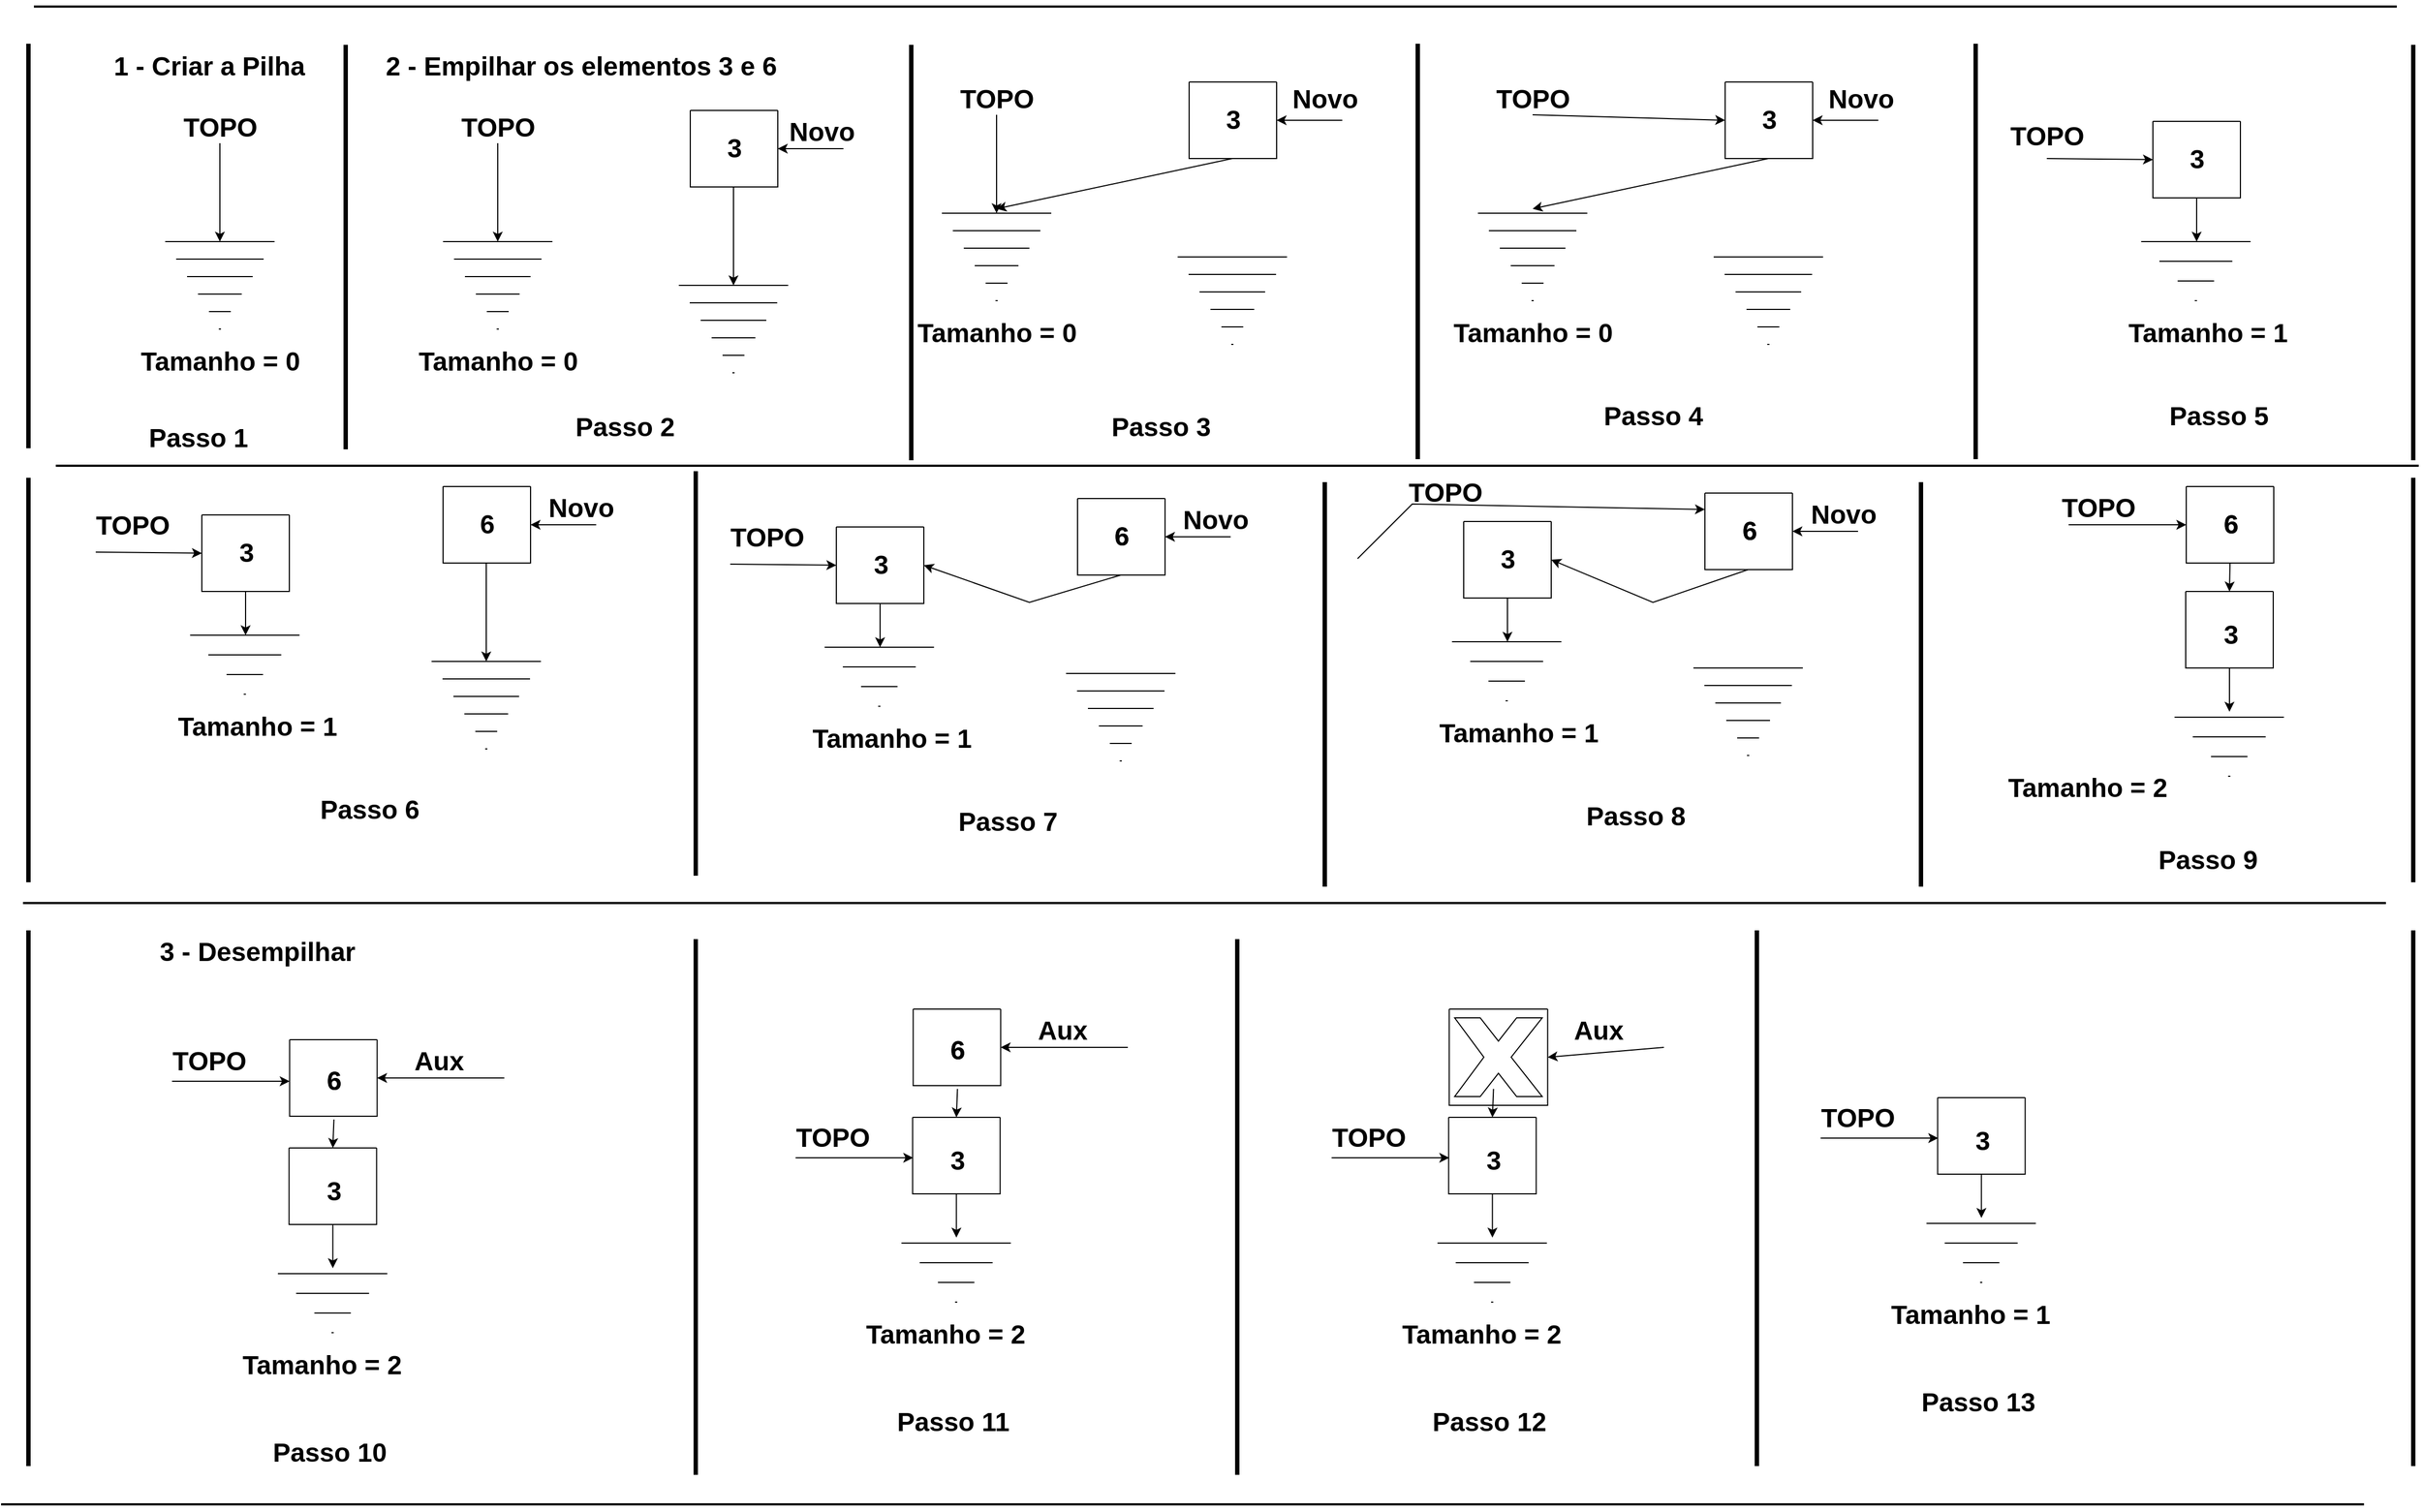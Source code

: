 <mxfile version="26.1.3">
  <diagram name="Página-1" id="fSqymedlM3iGDVWvJ7V-">
    <mxGraphModel dx="5970" dy="5339" grid="1" gridSize="10" guides="1" tooltips="1" connect="1" arrows="1" fold="1" page="1" pageScale="1" pageWidth="827" pageHeight="1169" math="0" shadow="0">
      <root>
        <mxCell id="0" />
        <mxCell id="1" parent="0" />
        <mxCell id="xTbJUdBc3i-07aB3oZLK-1" value="" style="shape=mxgraph.arrows2.wedgeArrowDashed2;html=1;bendable=0;startWidth=50;stepSize=15;rounded=0;" edge="1" parent="1">
          <mxGeometry width="100" height="100" relative="1" as="geometry">
            <mxPoint x="-1050" y="-3040" as="sourcePoint" />
            <mxPoint x="-1050" y="-2960" as="targetPoint" />
          </mxGeometry>
        </mxCell>
        <mxCell id="xTbJUdBc3i-07aB3oZLK-2" value="Tamanho = 0" style="text;strokeColor=none;fillColor=none;html=1;fontSize=24;fontStyle=1;verticalAlign=middle;align=center;" vertex="1" parent="1">
          <mxGeometry x="-1100" y="-2950" width="100" height="40" as="geometry" />
        </mxCell>
        <mxCell id="xTbJUdBc3i-07aB3oZLK-3" value="1 - Criar a Pilha" style="text;strokeColor=none;fillColor=none;html=1;fontSize=24;fontStyle=1;verticalAlign=middle;align=center;" vertex="1" parent="1">
          <mxGeometry x="-1110" y="-3220" width="100" height="40" as="geometry" />
        </mxCell>
        <mxCell id="xTbJUdBc3i-07aB3oZLK-4" value="" style="endArrow=classic;html=1;rounded=0;" edge="1" parent="1">
          <mxGeometry width="50" height="50" relative="1" as="geometry">
            <mxPoint x="-1050" y="-3130" as="sourcePoint" />
            <mxPoint x="-1050" y="-3040" as="targetPoint" />
          </mxGeometry>
        </mxCell>
        <mxCell id="xTbJUdBc3i-07aB3oZLK-8" value="TOPO" style="text;strokeColor=none;fillColor=none;html=1;fontSize=24;fontStyle=1;verticalAlign=middle;align=center;" vertex="1" parent="1">
          <mxGeometry x="-1100" y="-3164" width="100" height="40" as="geometry" />
        </mxCell>
        <mxCell id="xTbJUdBc3i-07aB3oZLK-9" value="2 - Empilhar os elementos 3 e 6" style="text;strokeColor=none;fillColor=none;html=1;fontSize=24;fontStyle=1;verticalAlign=middle;align=center;" vertex="1" parent="1">
          <mxGeometry x="-770" y="-3220" width="100" height="40" as="geometry" />
        </mxCell>
        <mxCell id="xTbJUdBc3i-07aB3oZLK-10" value="" style="shape=mxgraph.arrows2.wedgeArrowDashed2;html=1;bendable=0;startWidth=50;stepSize=15;rounded=0;" edge="1" parent="1">
          <mxGeometry width="100" height="100" relative="1" as="geometry">
            <mxPoint x="-796" y="-3040" as="sourcePoint" />
            <mxPoint x="-796" y="-2960" as="targetPoint" />
          </mxGeometry>
        </mxCell>
        <mxCell id="xTbJUdBc3i-07aB3oZLK-11" value="Tamanho = 0" style="text;strokeColor=none;fillColor=none;html=1;fontSize=24;fontStyle=1;verticalAlign=middle;align=center;" vertex="1" parent="1">
          <mxGeometry x="-846" y="-2950" width="100" height="40" as="geometry" />
        </mxCell>
        <mxCell id="xTbJUdBc3i-07aB3oZLK-12" value="" style="endArrow=classic;html=1;rounded=0;" edge="1" parent="1">
          <mxGeometry width="50" height="50" relative="1" as="geometry">
            <mxPoint x="-796" y="-3130" as="sourcePoint" />
            <mxPoint x="-796" y="-3040" as="targetPoint" />
          </mxGeometry>
        </mxCell>
        <mxCell id="xTbJUdBc3i-07aB3oZLK-13" value="TOPO" style="text;strokeColor=none;fillColor=none;html=1;fontSize=24;fontStyle=1;verticalAlign=middle;align=center;" vertex="1" parent="1">
          <mxGeometry x="-846" y="-3164" width="100" height="40" as="geometry" />
        </mxCell>
        <mxCell id="xTbJUdBc3i-07aB3oZLK-14" value="" style="swimlane;startSize=0;" vertex="1" parent="1">
          <mxGeometry x="-620" y="-3160" width="80" height="70" as="geometry" />
        </mxCell>
        <mxCell id="xTbJUdBc3i-07aB3oZLK-17" value="3" style="text;strokeColor=none;fillColor=none;html=1;fontSize=24;fontStyle=1;verticalAlign=middle;align=center;" vertex="1" parent="xTbJUdBc3i-07aB3oZLK-14">
          <mxGeometry y="15" width="80" height="40" as="geometry" />
        </mxCell>
        <mxCell id="xTbJUdBc3i-07aB3oZLK-18" value="" style="endArrow=classic;html=1;rounded=0;" edge="1" parent="1" target="xTbJUdBc3i-07aB3oZLK-17">
          <mxGeometry width="50" height="50" relative="1" as="geometry">
            <mxPoint x="-480" y="-3125" as="sourcePoint" />
            <mxPoint x="-786" y="-3030" as="targetPoint" />
          </mxGeometry>
        </mxCell>
        <mxCell id="xTbJUdBc3i-07aB3oZLK-19" value="Novo" style="text;strokeColor=none;fillColor=none;html=1;fontSize=24;fontStyle=1;verticalAlign=middle;align=center;" vertex="1" parent="1">
          <mxGeometry x="-550" y="-3160" width="100" height="40" as="geometry" />
        </mxCell>
        <mxCell id="xTbJUdBc3i-07aB3oZLK-20" value="" style="line;strokeWidth=4;direction=south;html=1;perimeter=backbonePerimeter;points=[];outlineConnect=0;" vertex="1" parent="1">
          <mxGeometry x="-940" y="-3220" width="10" height="370" as="geometry" />
        </mxCell>
        <mxCell id="xTbJUdBc3i-07aB3oZLK-21" value="" style="line;strokeWidth=4;direction=south;html=1;perimeter=backbonePerimeter;points=[];outlineConnect=0;" vertex="1" parent="1">
          <mxGeometry x="-423" y="-3220" width="10" height="380" as="geometry" />
        </mxCell>
        <mxCell id="xTbJUdBc3i-07aB3oZLK-23" value="Passo 1" style="text;strokeColor=none;fillColor=none;html=1;fontSize=24;fontStyle=1;verticalAlign=middle;align=center;" vertex="1" parent="1">
          <mxGeometry x="-1120" y="-2880" width="100" height="40" as="geometry" />
        </mxCell>
        <mxCell id="xTbJUdBc3i-07aB3oZLK-24" value="Passo 2" style="text;strokeColor=none;fillColor=none;html=1;fontSize=24;fontStyle=1;verticalAlign=middle;align=center;" vertex="1" parent="1">
          <mxGeometry x="-730" y="-2890" width="100" height="40" as="geometry" />
        </mxCell>
        <mxCell id="xTbJUdBc3i-07aB3oZLK-25" value="" style="line;strokeWidth=2;html=1;" vertex="1" parent="1">
          <mxGeometry x="-1200" y="-2840" width="2160" height="10" as="geometry" />
        </mxCell>
        <mxCell id="xTbJUdBc3i-07aB3oZLK-26" value="Passo 3" style="text;strokeColor=none;fillColor=none;html=1;fontSize=24;fontStyle=1;verticalAlign=middle;align=center;" vertex="1" parent="1">
          <mxGeometry x="-240" y="-2890" width="100" height="40" as="geometry" />
        </mxCell>
        <mxCell id="xTbJUdBc3i-07aB3oZLK-27" value="" style="shape=mxgraph.arrows2.wedgeArrowDashed2;html=1;bendable=0;startWidth=50;stepSize=15;rounded=0;" edge="1" parent="1">
          <mxGeometry width="100" height="100" relative="1" as="geometry">
            <mxPoint x="-580.5" y="-3000" as="sourcePoint" />
            <mxPoint x="-580.5" y="-2920" as="targetPoint" />
          </mxGeometry>
        </mxCell>
        <mxCell id="xTbJUdBc3i-07aB3oZLK-28" value="" style="endArrow=classic;html=1;rounded=0;" edge="1" parent="1">
          <mxGeometry width="50" height="50" relative="1" as="geometry">
            <mxPoint x="-580.5" y="-3090" as="sourcePoint" />
            <mxPoint x="-580.5" y="-3000" as="targetPoint" />
          </mxGeometry>
        </mxCell>
        <mxCell id="xTbJUdBc3i-07aB3oZLK-29" value="" style="shape=mxgraph.arrows2.wedgeArrowDashed2;html=1;bendable=0;startWidth=50;stepSize=15;rounded=0;" edge="1" parent="1">
          <mxGeometry width="100" height="100" relative="1" as="geometry">
            <mxPoint x="-340" y="-3066" as="sourcePoint" />
            <mxPoint x="-340" y="-2986" as="targetPoint" />
          </mxGeometry>
        </mxCell>
        <mxCell id="xTbJUdBc3i-07aB3oZLK-30" value="Tamanho = 0" style="text;strokeColor=none;fillColor=none;html=1;fontSize=24;fontStyle=1;verticalAlign=middle;align=center;" vertex="1" parent="1">
          <mxGeometry x="-390" y="-2976" width="100" height="40" as="geometry" />
        </mxCell>
        <mxCell id="xTbJUdBc3i-07aB3oZLK-31" value="" style="endArrow=classic;html=1;rounded=0;" edge="1" parent="1">
          <mxGeometry width="50" height="50" relative="1" as="geometry">
            <mxPoint x="-340" y="-3156" as="sourcePoint" />
            <mxPoint x="-340" y="-3066" as="targetPoint" />
          </mxGeometry>
        </mxCell>
        <mxCell id="xTbJUdBc3i-07aB3oZLK-32" value="TOPO" style="text;strokeColor=none;fillColor=none;html=1;fontSize=24;fontStyle=1;verticalAlign=middle;align=center;" vertex="1" parent="1">
          <mxGeometry x="-390" y="-3190" width="100" height="40" as="geometry" />
        </mxCell>
        <mxCell id="xTbJUdBc3i-07aB3oZLK-33" value="" style="swimlane;startSize=0;" vertex="1" parent="1">
          <mxGeometry x="-164" y="-3186" width="80" height="70" as="geometry" />
        </mxCell>
        <mxCell id="xTbJUdBc3i-07aB3oZLK-34" value="3" style="text;strokeColor=none;fillColor=none;html=1;fontSize=24;fontStyle=1;verticalAlign=middle;align=center;" vertex="1" parent="xTbJUdBc3i-07aB3oZLK-33">
          <mxGeometry y="15" width="80" height="40" as="geometry" />
        </mxCell>
        <mxCell id="xTbJUdBc3i-07aB3oZLK-35" value="" style="endArrow=classic;html=1;rounded=0;" edge="1" parent="1" target="xTbJUdBc3i-07aB3oZLK-34">
          <mxGeometry width="50" height="50" relative="1" as="geometry">
            <mxPoint x="-24" y="-3151" as="sourcePoint" />
            <mxPoint x="-330" y="-3056" as="targetPoint" />
          </mxGeometry>
        </mxCell>
        <mxCell id="xTbJUdBc3i-07aB3oZLK-36" value="" style="shape=mxgraph.arrows2.wedgeArrowDashed2;html=1;bendable=0;startWidth=50;stepSize=15;rounded=0;" edge="1" parent="1">
          <mxGeometry width="100" height="100" relative="1" as="geometry">
            <mxPoint x="-124.5" y="-3026" as="sourcePoint" />
            <mxPoint x="-124.5" y="-2946" as="targetPoint" />
          </mxGeometry>
        </mxCell>
        <mxCell id="xTbJUdBc3i-07aB3oZLK-37" value="" style="endArrow=classic;html=1;rounded=0;" edge="1" parent="1">
          <mxGeometry width="50" height="50" relative="1" as="geometry">
            <mxPoint x="-124.5" y="-3116" as="sourcePoint" />
            <mxPoint x="-340" y="-3070" as="targetPoint" />
          </mxGeometry>
        </mxCell>
        <mxCell id="xTbJUdBc3i-07aB3oZLK-38" value="Novo" style="text;strokeColor=none;fillColor=none;html=1;fontSize=24;fontStyle=1;verticalAlign=middle;align=center;" vertex="1" parent="1">
          <mxGeometry x="-90" y="-3190" width="100" height="40" as="geometry" />
        </mxCell>
        <mxCell id="xTbJUdBc3i-07aB3oZLK-39" value="" style="line;strokeWidth=4;direction=south;html=1;perimeter=backbonePerimeter;points=[];outlineConnect=0;" vertex="1" parent="1">
          <mxGeometry x="40" y="-3221" width="10" height="380" as="geometry" />
        </mxCell>
        <mxCell id="xTbJUdBc3i-07aB3oZLK-40" value="Passo 4" style="text;strokeColor=none;fillColor=none;html=1;fontSize=24;fontStyle=1;verticalAlign=middle;align=center;" vertex="1" parent="1">
          <mxGeometry x="210" y="-2900" width="100" height="40" as="geometry" />
        </mxCell>
        <mxCell id="xTbJUdBc3i-07aB3oZLK-41" value="" style="shape=mxgraph.arrows2.wedgeArrowDashed2;html=1;bendable=0;startWidth=50;stepSize=15;rounded=0;" edge="1" parent="1">
          <mxGeometry width="100" height="100" relative="1" as="geometry">
            <mxPoint x="150" y="-3066" as="sourcePoint" />
            <mxPoint x="150" y="-2986" as="targetPoint" />
          </mxGeometry>
        </mxCell>
        <mxCell id="xTbJUdBc3i-07aB3oZLK-42" value="Tamanho = 0" style="text;strokeColor=none;fillColor=none;html=1;fontSize=24;fontStyle=1;verticalAlign=middle;align=center;" vertex="1" parent="1">
          <mxGeometry x="100" y="-2976" width="100" height="40" as="geometry" />
        </mxCell>
        <mxCell id="xTbJUdBc3i-07aB3oZLK-43" value="" style="endArrow=classic;html=1;rounded=0;entryX=0;entryY=0.5;entryDx=0;entryDy=0;" edge="1" parent="1" target="xTbJUdBc3i-07aB3oZLK-46">
          <mxGeometry width="50" height="50" relative="1" as="geometry">
            <mxPoint x="150" y="-3156" as="sourcePoint" />
            <mxPoint x="150" y="-3066" as="targetPoint" />
          </mxGeometry>
        </mxCell>
        <mxCell id="xTbJUdBc3i-07aB3oZLK-44" value="TOPO" style="text;strokeColor=none;fillColor=none;html=1;fontSize=24;fontStyle=1;verticalAlign=middle;align=center;" vertex="1" parent="1">
          <mxGeometry x="100" y="-3190" width="100" height="40" as="geometry" />
        </mxCell>
        <mxCell id="xTbJUdBc3i-07aB3oZLK-45" value="" style="swimlane;startSize=0;" vertex="1" parent="1">
          <mxGeometry x="326" y="-3186" width="80" height="70" as="geometry" />
        </mxCell>
        <mxCell id="xTbJUdBc3i-07aB3oZLK-46" value="3" style="text;strokeColor=none;fillColor=none;html=1;fontSize=24;fontStyle=1;verticalAlign=middle;align=center;" vertex="1" parent="xTbJUdBc3i-07aB3oZLK-45">
          <mxGeometry y="15" width="80" height="40" as="geometry" />
        </mxCell>
        <mxCell id="xTbJUdBc3i-07aB3oZLK-47" value="" style="endArrow=classic;html=1;rounded=0;" edge="1" parent="1" target="xTbJUdBc3i-07aB3oZLK-46">
          <mxGeometry width="50" height="50" relative="1" as="geometry">
            <mxPoint x="466" y="-3151" as="sourcePoint" />
            <mxPoint x="160" y="-3056" as="targetPoint" />
          </mxGeometry>
        </mxCell>
        <mxCell id="xTbJUdBc3i-07aB3oZLK-48" value="" style="shape=mxgraph.arrows2.wedgeArrowDashed2;html=1;bendable=0;startWidth=50;stepSize=15;rounded=0;" edge="1" parent="1">
          <mxGeometry width="100" height="100" relative="1" as="geometry">
            <mxPoint x="365.5" y="-3026" as="sourcePoint" />
            <mxPoint x="365.5" y="-2946" as="targetPoint" />
          </mxGeometry>
        </mxCell>
        <mxCell id="xTbJUdBc3i-07aB3oZLK-49" value="" style="endArrow=classic;html=1;rounded=0;" edge="1" parent="1">
          <mxGeometry width="50" height="50" relative="1" as="geometry">
            <mxPoint x="365.5" y="-3116" as="sourcePoint" />
            <mxPoint x="150" y="-3070" as="targetPoint" />
          </mxGeometry>
        </mxCell>
        <mxCell id="xTbJUdBc3i-07aB3oZLK-50" value="Novo" style="text;strokeColor=none;fillColor=none;html=1;fontSize=24;fontStyle=1;verticalAlign=middle;align=center;" vertex="1" parent="1">
          <mxGeometry x="400" y="-3190" width="100" height="40" as="geometry" />
        </mxCell>
        <mxCell id="xTbJUdBc3i-07aB3oZLK-51" value="" style="line;strokeWidth=4;direction=south;html=1;perimeter=backbonePerimeter;points=[];outlineConnect=0;" vertex="1" parent="1">
          <mxGeometry x="550" y="-3221" width="10" height="380" as="geometry" />
        </mxCell>
        <mxCell id="xTbJUdBc3i-07aB3oZLK-52" value="Passo 5" style="text;strokeColor=none;fillColor=none;html=1;fontSize=24;fontStyle=1;verticalAlign=middle;align=center;" vertex="1" parent="1">
          <mxGeometry x="727" y="-2900" width="100" height="40" as="geometry" />
        </mxCell>
        <mxCell id="xTbJUdBc3i-07aB3oZLK-53" value="" style="shape=mxgraph.arrows2.wedgeArrowDashed2;html=1;bendable=0;startWidth=50;stepSize=15;rounded=0;" edge="1" parent="1">
          <mxGeometry width="100" height="100" relative="1" as="geometry">
            <mxPoint x="756.29" y="-3040" as="sourcePoint" />
            <mxPoint x="756.29" y="-2986" as="targetPoint" />
          </mxGeometry>
        </mxCell>
        <mxCell id="xTbJUdBc3i-07aB3oZLK-54" value="Tamanho = 1" style="text;strokeColor=none;fillColor=none;html=1;fontSize=24;fontStyle=1;verticalAlign=middle;align=center;" vertex="1" parent="1">
          <mxGeometry x="717" y="-2976" width="100" height="40" as="geometry" />
        </mxCell>
        <mxCell id="xTbJUdBc3i-07aB3oZLK-55" value="" style="endArrow=classic;html=1;rounded=0;exitX=0.5;exitY=1;exitDx=0;exitDy=0;entryX=0;entryY=0.5;entryDx=0;entryDy=0;" edge="1" parent="1" target="xTbJUdBc3i-07aB3oZLK-58" source="xTbJUdBc3i-07aB3oZLK-56">
          <mxGeometry width="50" height="50" relative="1" as="geometry">
            <mxPoint x="767" y="-3156" as="sourcePoint" />
            <mxPoint x="757" y="-3150" as="targetPoint" />
          </mxGeometry>
        </mxCell>
        <mxCell id="xTbJUdBc3i-07aB3oZLK-56" value="TOPO" style="text;strokeColor=none;fillColor=none;html=1;fontSize=24;fontStyle=1;verticalAlign=middle;align=center;" vertex="1" parent="1">
          <mxGeometry x="570" y="-3156" width="100" height="40" as="geometry" />
        </mxCell>
        <mxCell id="xTbJUdBc3i-07aB3oZLK-57" value="" style="swimlane;startSize=0;" vertex="1" parent="1">
          <mxGeometry x="717" y="-3150" width="80" height="70" as="geometry" />
        </mxCell>
        <mxCell id="xTbJUdBc3i-07aB3oZLK-58" value="3" style="text;strokeColor=none;fillColor=none;html=1;fontSize=24;fontStyle=1;verticalAlign=middle;align=center;" vertex="1" parent="xTbJUdBc3i-07aB3oZLK-57">
          <mxGeometry y="15" width="80" height="40" as="geometry" />
        </mxCell>
        <mxCell id="xTbJUdBc3i-07aB3oZLK-61" value="" style="endArrow=classic;html=1;rounded=0;exitX=0.5;exitY=1;exitDx=0;exitDy=0;" edge="1" parent="1" source="xTbJUdBc3i-07aB3oZLK-57">
          <mxGeometry width="50" height="50" relative="1" as="geometry">
            <mxPoint x="982.5" y="-3116" as="sourcePoint" />
            <mxPoint x="757" y="-3040" as="targetPoint" />
          </mxGeometry>
        </mxCell>
        <mxCell id="xTbJUdBc3i-07aB3oZLK-64" value="" style="line;strokeWidth=4;direction=south;html=1;perimeter=backbonePerimeter;points=[];outlineConnect=0;" vertex="1" parent="1">
          <mxGeometry x="950" y="-3220" width="10" height="380" as="geometry" />
        </mxCell>
        <mxCell id="xTbJUdBc3i-07aB3oZLK-65" value="Passo 6&amp;nbsp;" style="text;strokeColor=none;fillColor=none;html=1;fontSize=24;fontStyle=1;verticalAlign=middle;align=center;" vertex="1" parent="1">
          <mxGeometry x="-960" y="-2540" width="100" height="40" as="geometry" />
        </mxCell>
        <mxCell id="xTbJUdBc3i-07aB3oZLK-66" value="" style="shape=mxgraph.arrows2.wedgeArrowDashed2;html=1;bendable=0;startWidth=50;stepSize=15;rounded=0;" edge="1" parent="1">
          <mxGeometry width="100" height="100" relative="1" as="geometry">
            <mxPoint x="-1027.21" y="-2680" as="sourcePoint" />
            <mxPoint x="-1027.21" y="-2626" as="targetPoint" />
          </mxGeometry>
        </mxCell>
        <mxCell id="xTbJUdBc3i-07aB3oZLK-67" value="Tamanho = 1" style="text;strokeColor=none;fillColor=none;html=1;fontSize=24;fontStyle=1;verticalAlign=middle;align=center;" vertex="1" parent="1">
          <mxGeometry x="-1066.5" y="-2616" width="100" height="40" as="geometry" />
        </mxCell>
        <mxCell id="xTbJUdBc3i-07aB3oZLK-68" value="" style="endArrow=classic;html=1;rounded=0;exitX=0.5;exitY=1;exitDx=0;exitDy=0;entryX=0;entryY=0.5;entryDx=0;entryDy=0;" edge="1" parent="1" target="xTbJUdBc3i-07aB3oZLK-70">
          <mxGeometry width="50" height="50" relative="1" as="geometry">
            <mxPoint x="-1163.5" y="-2756" as="sourcePoint" />
            <mxPoint x="-1026.5" y="-2790" as="targetPoint" />
          </mxGeometry>
        </mxCell>
        <mxCell id="xTbJUdBc3i-07aB3oZLK-69" value="" style="swimlane;startSize=0;" vertex="1" parent="1">
          <mxGeometry x="-1066.5" y="-2790" width="80" height="70" as="geometry" />
        </mxCell>
        <mxCell id="xTbJUdBc3i-07aB3oZLK-70" value="3" style="text;strokeColor=none;fillColor=none;html=1;fontSize=24;fontStyle=1;verticalAlign=middle;align=center;" vertex="1" parent="xTbJUdBc3i-07aB3oZLK-69">
          <mxGeometry y="15" width="80" height="40" as="geometry" />
        </mxCell>
        <mxCell id="xTbJUdBc3i-07aB3oZLK-71" value="" style="endArrow=classic;html=1;rounded=0;exitX=0.5;exitY=1;exitDx=0;exitDy=0;" edge="1" parent="1" source="xTbJUdBc3i-07aB3oZLK-69">
          <mxGeometry width="50" height="50" relative="1" as="geometry">
            <mxPoint x="-801" y="-2756" as="sourcePoint" />
            <mxPoint x="-1026.5" y="-2680" as="targetPoint" />
          </mxGeometry>
        </mxCell>
        <mxCell id="xTbJUdBc3i-07aB3oZLK-72" value="TOPO" style="text;strokeColor=none;fillColor=none;html=1;fontSize=24;fontStyle=1;verticalAlign=middle;align=center;" vertex="1" parent="1">
          <mxGeometry x="-1180" y="-2800" width="100" height="40" as="geometry" />
        </mxCell>
        <mxCell id="xTbJUdBc3i-07aB3oZLK-73" value="" style="swimlane;startSize=0;" vertex="1" parent="1">
          <mxGeometry x="-846" y="-2816" width="80" height="70" as="geometry" />
        </mxCell>
        <mxCell id="xTbJUdBc3i-07aB3oZLK-74" value="6" style="text;strokeColor=none;fillColor=none;html=1;fontSize=24;fontStyle=1;verticalAlign=middle;align=center;" vertex="1" parent="xTbJUdBc3i-07aB3oZLK-73">
          <mxGeometry y="15" width="80" height="40" as="geometry" />
        </mxCell>
        <mxCell id="xTbJUdBc3i-07aB3oZLK-75" value="" style="endArrow=classic;html=1;rounded=0;" edge="1" parent="1" target="xTbJUdBc3i-07aB3oZLK-74">
          <mxGeometry width="50" height="50" relative="1" as="geometry">
            <mxPoint x="-706" y="-2781" as="sourcePoint" />
            <mxPoint x="-1012" y="-2686" as="targetPoint" />
          </mxGeometry>
        </mxCell>
        <mxCell id="xTbJUdBc3i-07aB3oZLK-76" value="" style="shape=mxgraph.arrows2.wedgeArrowDashed2;html=1;bendable=0;startWidth=50;stepSize=15;rounded=0;" edge="1" parent="1">
          <mxGeometry width="100" height="100" relative="1" as="geometry">
            <mxPoint x="-806.5" y="-2656" as="sourcePoint" />
            <mxPoint x="-806.5" y="-2576" as="targetPoint" />
          </mxGeometry>
        </mxCell>
        <mxCell id="xTbJUdBc3i-07aB3oZLK-77" value="" style="endArrow=classic;html=1;rounded=0;" edge="1" parent="1">
          <mxGeometry width="50" height="50" relative="1" as="geometry">
            <mxPoint x="-806.5" y="-2746" as="sourcePoint" />
            <mxPoint x="-806.5" y="-2656" as="targetPoint" />
          </mxGeometry>
        </mxCell>
        <mxCell id="xTbJUdBc3i-07aB3oZLK-78" value="Novo" style="text;strokeColor=none;fillColor=none;html=1;fontSize=24;fontStyle=1;verticalAlign=middle;align=center;" vertex="1" parent="1">
          <mxGeometry x="-770" y="-2816" width="100" height="40" as="geometry" />
        </mxCell>
        <mxCell id="xTbJUdBc3i-07aB3oZLK-79" value="" style="line;strokeWidth=4;direction=south;html=1;perimeter=backbonePerimeter;points=[];outlineConnect=0;" vertex="1" parent="1">
          <mxGeometry x="-620" y="-2830" width="10" height="370" as="geometry" />
        </mxCell>
        <mxCell id="xTbJUdBc3i-07aB3oZLK-80" value="" style="line;strokeWidth=2;html=1;" vertex="1" parent="1">
          <mxGeometry x="-1230" y="-2440" width="2160" height="10" as="geometry" />
        </mxCell>
        <mxCell id="xTbJUdBc3i-07aB3oZLK-81" value="Passo 7" style="text;strokeColor=none;fillColor=none;html=1;fontSize=24;fontStyle=1;verticalAlign=middle;align=center;" vertex="1" parent="1">
          <mxGeometry x="-380" y="-2529" width="100" height="40" as="geometry" />
        </mxCell>
        <mxCell id="xTbJUdBc3i-07aB3oZLK-82" value="" style="shape=mxgraph.arrows2.wedgeArrowDashed2;html=1;bendable=0;startWidth=50;stepSize=15;rounded=0;" edge="1" parent="1">
          <mxGeometry width="100" height="100" relative="1" as="geometry">
            <mxPoint x="-447.21" y="-2669" as="sourcePoint" />
            <mxPoint x="-447.21" y="-2615" as="targetPoint" />
          </mxGeometry>
        </mxCell>
        <mxCell id="xTbJUdBc3i-07aB3oZLK-83" value="Tamanho = 1" style="text;strokeColor=none;fillColor=none;html=1;fontSize=24;fontStyle=1;verticalAlign=middle;align=center;" vertex="1" parent="1">
          <mxGeometry x="-486.5" y="-2605" width="100" height="40" as="geometry" />
        </mxCell>
        <mxCell id="xTbJUdBc3i-07aB3oZLK-84" value="" style="endArrow=classic;html=1;rounded=0;exitX=0.5;exitY=1;exitDx=0;exitDy=0;entryX=0;entryY=0.5;entryDx=0;entryDy=0;" edge="1" parent="1" target="xTbJUdBc3i-07aB3oZLK-86">
          <mxGeometry width="50" height="50" relative="1" as="geometry">
            <mxPoint x="-583.5" y="-2745" as="sourcePoint" />
            <mxPoint x="-446.5" y="-2779" as="targetPoint" />
          </mxGeometry>
        </mxCell>
        <mxCell id="xTbJUdBc3i-07aB3oZLK-85" value="" style="swimlane;startSize=0;" vertex="1" parent="1">
          <mxGeometry x="-486.5" y="-2779" width="80" height="70" as="geometry" />
        </mxCell>
        <mxCell id="xTbJUdBc3i-07aB3oZLK-86" value="3" style="text;strokeColor=none;fillColor=none;html=1;fontSize=24;fontStyle=1;verticalAlign=middle;align=center;" vertex="1" parent="xTbJUdBc3i-07aB3oZLK-85">
          <mxGeometry y="15" width="80" height="40" as="geometry" />
        </mxCell>
        <mxCell id="xTbJUdBc3i-07aB3oZLK-87" value="" style="endArrow=classic;html=1;rounded=0;exitX=0.5;exitY=1;exitDx=0;exitDy=0;" edge="1" parent="1" source="xTbJUdBc3i-07aB3oZLK-85">
          <mxGeometry width="50" height="50" relative="1" as="geometry">
            <mxPoint x="-221" y="-2745" as="sourcePoint" />
            <mxPoint x="-446.5" y="-2669" as="targetPoint" />
          </mxGeometry>
        </mxCell>
        <mxCell id="xTbJUdBc3i-07aB3oZLK-88" value="TOPO" style="text;strokeColor=none;fillColor=none;html=1;fontSize=24;fontStyle=1;verticalAlign=middle;align=center;" vertex="1" parent="1">
          <mxGeometry x="-600" y="-2789" width="100" height="40" as="geometry" />
        </mxCell>
        <mxCell id="xTbJUdBc3i-07aB3oZLK-89" value="6" style="text;strokeColor=none;fillColor=none;html=1;fontSize=24;fontStyle=1;verticalAlign=middle;align=center;" vertex="1" parent="1">
          <mxGeometry x="-266" y="-2790" width="80" height="40" as="geometry" />
        </mxCell>
        <mxCell id="xTbJUdBc3i-07aB3oZLK-90" value="" style="endArrow=classic;html=1;rounded=0;" edge="1" parent="1" target="xTbJUdBc3i-07aB3oZLK-89">
          <mxGeometry width="50" height="50" relative="1" as="geometry">
            <mxPoint x="-126" y="-2770" as="sourcePoint" />
            <mxPoint x="-432" y="-2675" as="targetPoint" />
          </mxGeometry>
        </mxCell>
        <mxCell id="xTbJUdBc3i-07aB3oZLK-91" value="" style="shape=mxgraph.arrows2.wedgeArrowDashed2;html=1;bendable=0;startWidth=50;stepSize=15;rounded=0;" edge="1" parent="1">
          <mxGeometry width="100" height="100" relative="1" as="geometry">
            <mxPoint x="-226.5" y="-2645" as="sourcePoint" />
            <mxPoint x="-226.5" y="-2565" as="targetPoint" />
          </mxGeometry>
        </mxCell>
        <mxCell id="xTbJUdBc3i-07aB3oZLK-92" value="" style="endArrow=classic;html=1;rounded=0;entryX=1;entryY=0.5;entryDx=0;entryDy=0;" edge="1" parent="1" target="xTbJUdBc3i-07aB3oZLK-86">
          <mxGeometry width="50" height="50" relative="1" as="geometry">
            <mxPoint x="-226.5" y="-2735" as="sourcePoint" />
            <mxPoint x="-440" y="-2670" as="targetPoint" />
            <Array as="points">
              <mxPoint x="-310" y="-2710" />
            </Array>
          </mxGeometry>
        </mxCell>
        <mxCell id="xTbJUdBc3i-07aB3oZLK-93" value="" style="swimlane;startSize=0;" vertex="1" parent="1">
          <mxGeometry x="-266" y="-2805" width="80" height="70" as="geometry" />
        </mxCell>
        <mxCell id="xTbJUdBc3i-07aB3oZLK-94" value="6" style="text;strokeColor=none;fillColor=none;html=1;fontSize=24;fontStyle=1;verticalAlign=middle;align=center;" vertex="1" parent="xTbJUdBc3i-07aB3oZLK-93">
          <mxGeometry y="15" width="80" height="40" as="geometry" />
        </mxCell>
        <mxCell id="xTbJUdBc3i-07aB3oZLK-95" value="Novo" style="text;strokeColor=none;fillColor=none;html=1;fontSize=24;fontStyle=1;verticalAlign=middle;align=center;" vertex="1" parent="1">
          <mxGeometry x="-190" y="-2805" width="100" height="40" as="geometry" />
        </mxCell>
        <mxCell id="xTbJUdBc3i-07aB3oZLK-96" value="" style="line;strokeWidth=4;direction=south;html=1;perimeter=backbonePerimeter;points=[];outlineConnect=0;" vertex="1" parent="1">
          <mxGeometry x="-45" y="-2820" width="10" height="370" as="geometry" />
        </mxCell>
        <mxCell id="xTbJUdBc3i-07aB3oZLK-97" value="Passo 8" style="text;strokeColor=none;fillColor=none;html=1;fontSize=24;fontStyle=1;verticalAlign=middle;align=center;" vertex="1" parent="1">
          <mxGeometry x="193.5" y="-2534" width="100" height="40" as="geometry" />
        </mxCell>
        <mxCell id="xTbJUdBc3i-07aB3oZLK-98" value="" style="shape=mxgraph.arrows2.wedgeArrowDashed2;html=1;bendable=0;startWidth=50;stepSize=15;rounded=0;" edge="1" parent="1">
          <mxGeometry width="100" height="100" relative="1" as="geometry">
            <mxPoint x="126.29" y="-2674" as="sourcePoint" />
            <mxPoint x="126.29" y="-2620" as="targetPoint" />
          </mxGeometry>
        </mxCell>
        <mxCell id="xTbJUdBc3i-07aB3oZLK-99" value="Tamanho = 1" style="text;strokeColor=none;fillColor=none;html=1;fontSize=24;fontStyle=1;verticalAlign=middle;align=center;" vertex="1" parent="1">
          <mxGeometry x="87" y="-2610" width="100" height="40" as="geometry" />
        </mxCell>
        <mxCell id="xTbJUdBc3i-07aB3oZLK-100" value="" style="endArrow=classic;html=1;rounded=0;exitX=0.5;exitY=1;exitDx=0;exitDy=0;entryX=0;entryY=0;entryDx=0;entryDy=0;" edge="1" parent="1" target="xTbJUdBc3i-07aB3oZLK-109">
          <mxGeometry width="50" height="50" relative="1" as="geometry">
            <mxPoint x="-10" y="-2750" as="sourcePoint" />
            <mxPoint x="127" y="-2784" as="targetPoint" />
            <Array as="points">
              <mxPoint x="40" y="-2800" />
            </Array>
          </mxGeometry>
        </mxCell>
        <mxCell id="xTbJUdBc3i-07aB3oZLK-101" value="" style="swimlane;startSize=0;" vertex="1" parent="1">
          <mxGeometry x="87" y="-2784" width="80" height="70" as="geometry" />
        </mxCell>
        <mxCell id="xTbJUdBc3i-07aB3oZLK-102" value="3" style="text;strokeColor=none;fillColor=none;html=1;fontSize=24;fontStyle=1;verticalAlign=middle;align=center;" vertex="1" parent="xTbJUdBc3i-07aB3oZLK-101">
          <mxGeometry y="15" width="80" height="40" as="geometry" />
        </mxCell>
        <mxCell id="xTbJUdBc3i-07aB3oZLK-103" value="" style="endArrow=classic;html=1;rounded=0;exitX=0.5;exitY=1;exitDx=0;exitDy=0;" edge="1" parent="1" source="xTbJUdBc3i-07aB3oZLK-101">
          <mxGeometry width="50" height="50" relative="1" as="geometry">
            <mxPoint x="352.5" y="-2750" as="sourcePoint" />
            <mxPoint x="127" y="-2674" as="targetPoint" />
          </mxGeometry>
        </mxCell>
        <mxCell id="xTbJUdBc3i-07aB3oZLK-104" value="6" style="text;strokeColor=none;fillColor=none;html=1;fontSize=24;fontStyle=1;verticalAlign=middle;align=center;" vertex="1" parent="1">
          <mxGeometry x="307.5" y="-2795" width="80" height="40" as="geometry" />
        </mxCell>
        <mxCell id="xTbJUdBc3i-07aB3oZLK-105" value="" style="endArrow=classic;html=1;rounded=0;" edge="1" parent="1" target="xTbJUdBc3i-07aB3oZLK-104">
          <mxGeometry width="50" height="50" relative="1" as="geometry">
            <mxPoint x="447.5" y="-2775" as="sourcePoint" />
            <mxPoint x="141.5" y="-2680" as="targetPoint" />
          </mxGeometry>
        </mxCell>
        <mxCell id="xTbJUdBc3i-07aB3oZLK-106" value="" style="shape=mxgraph.arrows2.wedgeArrowDashed2;html=1;bendable=0;startWidth=50;stepSize=15;rounded=0;" edge="1" parent="1">
          <mxGeometry width="100" height="100" relative="1" as="geometry">
            <mxPoint x="347" y="-2650" as="sourcePoint" />
            <mxPoint x="347" y="-2570" as="targetPoint" />
          </mxGeometry>
        </mxCell>
        <mxCell id="xTbJUdBc3i-07aB3oZLK-107" value="" style="endArrow=classic;html=1;rounded=0;entryX=1;entryY=0.5;entryDx=0;entryDy=0;" edge="1" parent="1" target="xTbJUdBc3i-07aB3oZLK-102">
          <mxGeometry width="50" height="50" relative="1" as="geometry">
            <mxPoint x="347" y="-2740" as="sourcePoint" />
            <mxPoint x="133.5" y="-2675" as="targetPoint" />
            <Array as="points">
              <mxPoint x="260" y="-2710" />
            </Array>
          </mxGeometry>
        </mxCell>
        <mxCell id="xTbJUdBc3i-07aB3oZLK-108" value="" style="swimlane;startSize=0;" vertex="1" parent="1">
          <mxGeometry x="307.5" y="-2810" width="80" height="70" as="geometry" />
        </mxCell>
        <mxCell id="xTbJUdBc3i-07aB3oZLK-109" value="6" style="text;strokeColor=none;fillColor=none;html=1;fontSize=24;fontStyle=1;verticalAlign=middle;align=center;" vertex="1" parent="xTbJUdBc3i-07aB3oZLK-108">
          <mxGeometry y="15" width="80" height="40" as="geometry" />
        </mxCell>
        <mxCell id="xTbJUdBc3i-07aB3oZLK-110" value="Novo" style="text;strokeColor=none;fillColor=none;html=1;fontSize=24;fontStyle=1;verticalAlign=middle;align=center;" vertex="1" parent="1">
          <mxGeometry x="383.5" y="-2810" width="100" height="40" as="geometry" />
        </mxCell>
        <mxCell id="xTbJUdBc3i-07aB3oZLK-111" value="TOPO" style="text;strokeColor=none;fillColor=none;html=1;fontSize=24;fontStyle=1;verticalAlign=middle;align=center;" vertex="1" parent="1">
          <mxGeometry x="20" y="-2830" width="100" height="40" as="geometry" />
        </mxCell>
        <mxCell id="xTbJUdBc3i-07aB3oZLK-112" value="" style="line;strokeWidth=4;direction=south;html=1;perimeter=backbonePerimeter;points=[];outlineConnect=0;" vertex="1" parent="1">
          <mxGeometry x="500" y="-2820" width="10" height="370" as="geometry" />
        </mxCell>
        <mxCell id="xTbJUdBc3i-07aB3oZLK-113" value="Passo 9" style="text;strokeColor=none;fillColor=none;html=1;fontSize=24;fontStyle=1;verticalAlign=middle;align=center;" vertex="1" parent="1">
          <mxGeometry x="717" y="-2494" width="100" height="40" as="geometry" />
        </mxCell>
        <mxCell id="xTbJUdBc3i-07aB3oZLK-114" value="" style="shape=mxgraph.arrows2.wedgeArrowDashed2;html=1;bendable=0;startWidth=50;stepSize=15;rounded=0;" edge="1" parent="1">
          <mxGeometry width="100" height="100" relative="1" as="geometry">
            <mxPoint x="786.79" y="-2605" as="sourcePoint" />
            <mxPoint x="786.79" y="-2551" as="targetPoint" />
          </mxGeometry>
        </mxCell>
        <mxCell id="xTbJUdBc3i-07aB3oZLK-115" value="Tamanho = 2" style="text;strokeColor=none;fillColor=none;html=1;fontSize=24;fontStyle=1;verticalAlign=middle;align=center;" vertex="1" parent="1">
          <mxGeometry x="607" y="-2560" width="100" height="40" as="geometry" />
        </mxCell>
        <mxCell id="xTbJUdBc3i-07aB3oZLK-117" value="" style="swimlane;startSize=0;" vertex="1" parent="1">
          <mxGeometry x="747" y="-2720" width="80" height="70" as="geometry" />
        </mxCell>
        <mxCell id="xTbJUdBc3i-07aB3oZLK-119" value="" style="endArrow=classic;html=1;rounded=0;exitX=0.5;exitY=1;exitDx=0;exitDy=0;" edge="1" parent="1" source="xTbJUdBc3i-07aB3oZLK-117">
          <mxGeometry width="50" height="50" relative="1" as="geometry">
            <mxPoint x="872.5" y="-2750" as="sourcePoint" />
            <mxPoint x="787" y="-2610" as="targetPoint" />
          </mxGeometry>
        </mxCell>
        <mxCell id="xTbJUdBc3i-07aB3oZLK-120" value="6" style="text;strokeColor=none;fillColor=none;html=1;fontSize=24;fontStyle=1;verticalAlign=middle;align=center;" vertex="1" parent="1">
          <mxGeometry x="747.5" y="-2801" width="80" height="40" as="geometry" />
        </mxCell>
        <mxCell id="xTbJUdBc3i-07aB3oZLK-127" style="edgeStyle=orthogonalEdgeStyle;rounded=0;orthogonalLoop=1;jettySize=auto;html=1;exitX=0.5;exitY=1;exitDx=0;exitDy=0;entryX=0.5;entryY=0;entryDx=0;entryDy=0;" edge="1" parent="1" source="xTbJUdBc3i-07aB3oZLK-124" target="xTbJUdBc3i-07aB3oZLK-117">
          <mxGeometry relative="1" as="geometry" />
        </mxCell>
        <mxCell id="xTbJUdBc3i-07aB3oZLK-124" value="" style="swimlane;startSize=0;" vertex="1" parent="1">
          <mxGeometry x="747.5" y="-2816" width="80" height="70" as="geometry" />
        </mxCell>
        <mxCell id="xTbJUdBc3i-07aB3oZLK-125" value="6" style="text;strokeColor=none;fillColor=none;html=1;fontSize=24;fontStyle=1;verticalAlign=middle;align=center;" vertex="1" parent="xTbJUdBc3i-07aB3oZLK-124">
          <mxGeometry y="15" width="80" height="40" as="geometry" />
        </mxCell>
        <mxCell id="xTbJUdBc3i-07aB3oZLK-118" value="3" style="text;strokeColor=none;fillColor=none;html=1;fontSize=24;fontStyle=1;verticalAlign=middle;align=center;" vertex="1" parent="1">
          <mxGeometry x="747.5" y="-2700" width="80" height="40" as="geometry" />
        </mxCell>
        <mxCell id="xTbJUdBc3i-07aB3oZLK-128" value="" style="endArrow=classic;html=1;rounded=0;entryX=0;entryY=0.5;entryDx=0;entryDy=0;" edge="1" parent="1" target="xTbJUdBc3i-07aB3oZLK-125">
          <mxGeometry width="50" height="50" relative="1" as="geometry">
            <mxPoint x="640" y="-2781" as="sourcePoint" />
            <mxPoint x="580" y="-2700" as="targetPoint" />
          </mxGeometry>
        </mxCell>
        <mxCell id="xTbJUdBc3i-07aB3oZLK-129" value="TOPO" style="text;strokeColor=none;fillColor=none;html=1;fontSize=24;fontStyle=1;verticalAlign=middle;align=center;" vertex="1" parent="1">
          <mxGeometry x="617" y="-2816" width="100" height="40" as="geometry" />
        </mxCell>
        <mxCell id="xTbJUdBc3i-07aB3oZLK-130" value="" style="line;strokeWidth=4;direction=south;html=1;perimeter=backbonePerimeter;points=[];outlineConnect=0;" vertex="1" parent="1">
          <mxGeometry x="950" y="-2824" width="10" height="370" as="geometry" />
        </mxCell>
        <mxCell id="xTbJUdBc3i-07aB3oZLK-131" value="" style="line;strokeWidth=4;direction=south;html=1;perimeter=backbonePerimeter;points=[];outlineConnect=0;" vertex="1" parent="1">
          <mxGeometry x="-1230" y="-2824" width="10" height="370" as="geometry" />
        </mxCell>
        <mxCell id="xTbJUdBc3i-07aB3oZLK-132" value="" style="line;strokeWidth=4;direction=south;html=1;perimeter=backbonePerimeter;points=[];outlineConnect=0;" vertex="1" parent="1">
          <mxGeometry x="-1230" y="-3221" width="10" height="370" as="geometry" />
        </mxCell>
        <mxCell id="xTbJUdBc3i-07aB3oZLK-133" value="" style="line;strokeWidth=2;html=1;" vertex="1" parent="1">
          <mxGeometry x="-1220" y="-3260" width="2160" height="10" as="geometry" />
        </mxCell>
        <mxCell id="xTbJUdBc3i-07aB3oZLK-134" value="Passo 10" style="text;strokeColor=none;fillColor=none;html=1;fontSize=24;fontStyle=1;verticalAlign=middle;align=center;" vertex="1" parent="1">
          <mxGeometry x="-1000" y="-1952" width="100" height="40" as="geometry" />
        </mxCell>
        <mxCell id="xTbJUdBc3i-07aB3oZLK-135" value="" style="shape=mxgraph.arrows2.wedgeArrowDashed2;html=1;bendable=0;startWidth=50;stepSize=15;rounded=0;" edge="1" parent="1">
          <mxGeometry width="100" height="100" relative="1" as="geometry">
            <mxPoint x="-946.96" y="-2096" as="sourcePoint" />
            <mxPoint x="-946.96" y="-2042" as="targetPoint" />
          </mxGeometry>
        </mxCell>
        <mxCell id="xTbJUdBc3i-07aB3oZLK-136" value="Tamanho = 2" style="text;strokeColor=none;fillColor=none;html=1;fontSize=24;fontStyle=1;verticalAlign=middle;align=center;" vertex="1" parent="1">
          <mxGeometry x="-1006.75" y="-2032" width="100" height="40" as="geometry" />
        </mxCell>
        <mxCell id="xTbJUdBc3i-07aB3oZLK-137" value="" style="swimlane;startSize=0;" vertex="1" parent="1">
          <mxGeometry x="-986.75" y="-2211" width="80" height="70" as="geometry" />
        </mxCell>
        <mxCell id="xTbJUdBc3i-07aB3oZLK-138" value="" style="endArrow=classic;html=1;rounded=0;exitX=0.5;exitY=1;exitDx=0;exitDy=0;" edge="1" parent="1" source="xTbJUdBc3i-07aB3oZLK-137">
          <mxGeometry width="50" height="50" relative="1" as="geometry">
            <mxPoint x="-861.25" y="-2241" as="sourcePoint" />
            <mxPoint x="-946.75" y="-2101" as="targetPoint" />
          </mxGeometry>
        </mxCell>
        <mxCell id="xTbJUdBc3i-07aB3oZLK-139" value="6" style="text;strokeColor=none;fillColor=none;html=1;fontSize=24;fontStyle=1;verticalAlign=middle;align=center;" vertex="1" parent="1">
          <mxGeometry x="-986.25" y="-2292" width="80" height="40" as="geometry" />
        </mxCell>
        <mxCell id="xTbJUdBc3i-07aB3oZLK-140" style="edgeStyle=orthogonalEdgeStyle;rounded=0;orthogonalLoop=1;jettySize=auto;html=1;exitX=0.5;exitY=1;exitDx=0;exitDy=0;entryX=0.5;entryY=0;entryDx=0;entryDy=0;" edge="1" parent="1" target="xTbJUdBc3i-07aB3oZLK-137">
          <mxGeometry relative="1" as="geometry">
            <mxPoint x="-945.75" y="-2237" as="sourcePoint" />
          </mxGeometry>
        </mxCell>
        <mxCell id="xTbJUdBc3i-07aB3oZLK-141" value="6" style="text;strokeColor=none;fillColor=none;html=1;fontSize=24;fontStyle=1;verticalAlign=middle;align=center;" vertex="1" parent="1">
          <mxGeometry x="-986.25" y="-2292" width="80" height="40" as="geometry" />
        </mxCell>
        <mxCell id="xTbJUdBc3i-07aB3oZLK-142" value="3" style="text;strokeColor=none;fillColor=none;html=1;fontSize=24;fontStyle=1;verticalAlign=middle;align=center;" vertex="1" parent="1">
          <mxGeometry x="-986.25" y="-2191" width="80" height="40" as="geometry" />
        </mxCell>
        <mxCell id="xTbJUdBc3i-07aB3oZLK-143" value="" style="endArrow=classic;html=1;rounded=0;entryX=0;entryY=0.5;entryDx=0;entryDy=0;" edge="1" parent="1" target="xTbJUdBc3i-07aB3oZLK-141">
          <mxGeometry width="50" height="50" relative="1" as="geometry">
            <mxPoint x="-1093.75" y="-2272" as="sourcePoint" />
            <mxPoint x="-1153.75" y="-2191" as="targetPoint" />
          </mxGeometry>
        </mxCell>
        <mxCell id="xTbJUdBc3i-07aB3oZLK-144" value="" style="swimlane;startSize=0;" vertex="1" parent="1">
          <mxGeometry x="-986.25" y="-2310" width="80" height="70" as="geometry" />
        </mxCell>
        <mxCell id="xTbJUdBc3i-07aB3oZLK-149" value="TOPO" style="text;strokeColor=none;fillColor=none;html=1;fontSize=24;fontStyle=1;verticalAlign=middle;align=center;" vertex="1" parent="1">
          <mxGeometry x="-1110" y="-2310" width="100" height="40" as="geometry" />
        </mxCell>
        <mxCell id="xTbJUdBc3i-07aB3oZLK-150" value="3 - Desempilhar" style="text;strokeColor=none;fillColor=none;html=1;fontSize=24;fontStyle=1;verticalAlign=middle;align=center;" vertex="1" parent="1">
          <mxGeometry x="-1066.5" y="-2410" width="100" height="40" as="geometry" />
        </mxCell>
        <mxCell id="xTbJUdBc3i-07aB3oZLK-151" value="" style="endArrow=classic;html=1;rounded=0;entryX=1;entryY=0.5;entryDx=0;entryDy=0;" edge="1" parent="1" target="xTbJUdBc3i-07aB3oZLK-144">
          <mxGeometry width="50" height="50" relative="1" as="geometry">
            <mxPoint x="-790" y="-2275" as="sourcePoint" />
            <mxPoint x="-580" y="-2180" as="targetPoint" />
          </mxGeometry>
        </mxCell>
        <mxCell id="xTbJUdBc3i-07aB3oZLK-152" value="Aux" style="text;strokeColor=none;fillColor=none;html=1;fontSize=24;fontStyle=1;verticalAlign=middle;align=center;" vertex="1" parent="1">
          <mxGeometry x="-900" y="-2310" width="100" height="40" as="geometry" />
        </mxCell>
        <mxCell id="xTbJUdBc3i-07aB3oZLK-153" value="" style="line;strokeWidth=2;html=1;" vertex="1" parent="1">
          <mxGeometry x="-1250" y="-1890" width="2160" height="10" as="geometry" />
        </mxCell>
        <mxCell id="xTbJUdBc3i-07aB3oZLK-154" value="" style="line;strokeWidth=4;direction=south;html=1;perimeter=backbonePerimeter;points=[];outlineConnect=0;" vertex="1" parent="1">
          <mxGeometry x="-1230" y="-2410" width="10" height="490" as="geometry" />
        </mxCell>
        <mxCell id="xTbJUdBc3i-07aB3oZLK-155" value="" style="line;strokeWidth=4;direction=south;html=1;perimeter=backbonePerimeter;points=[];outlineConnect=0;" vertex="1" parent="1">
          <mxGeometry x="-620" y="-2402" width="10" height="490" as="geometry" />
        </mxCell>
        <mxCell id="xTbJUdBc3i-07aB3oZLK-156" value="Passo 11" style="text;strokeColor=none;fillColor=none;html=1;fontSize=24;fontStyle=1;verticalAlign=middle;align=center;" vertex="1" parent="1">
          <mxGeometry x="-430" y="-1980" width="100" height="40" as="geometry" />
        </mxCell>
        <mxCell id="xTbJUdBc3i-07aB3oZLK-157" value="" style="shape=mxgraph.arrows2.wedgeArrowDashed2;html=1;bendable=0;startWidth=50;stepSize=15;rounded=0;" edge="1" parent="1">
          <mxGeometry width="100" height="100" relative="1" as="geometry">
            <mxPoint x="-376.96" y="-2124" as="sourcePoint" />
            <mxPoint x="-376.96" y="-2070" as="targetPoint" />
          </mxGeometry>
        </mxCell>
        <mxCell id="xTbJUdBc3i-07aB3oZLK-158" value="Tamanho = 2" style="text;strokeColor=none;fillColor=none;html=1;fontSize=24;fontStyle=1;verticalAlign=middle;align=center;" vertex="1" parent="1">
          <mxGeometry x="-436.75" y="-2060" width="100" height="40" as="geometry" />
        </mxCell>
        <mxCell id="xTbJUdBc3i-07aB3oZLK-159" value="" style="swimlane;startSize=0;" vertex="1" parent="1">
          <mxGeometry x="-416.75" y="-2239" width="80" height="70" as="geometry" />
        </mxCell>
        <mxCell id="xTbJUdBc3i-07aB3oZLK-160" value="" style="endArrow=classic;html=1;rounded=0;exitX=0.5;exitY=1;exitDx=0;exitDy=0;" edge="1" parent="1" source="xTbJUdBc3i-07aB3oZLK-159">
          <mxGeometry width="50" height="50" relative="1" as="geometry">
            <mxPoint x="-291.25" y="-2269" as="sourcePoint" />
            <mxPoint x="-376.75" y="-2129" as="targetPoint" />
          </mxGeometry>
        </mxCell>
        <mxCell id="xTbJUdBc3i-07aB3oZLK-161" value="6" style="text;strokeColor=none;fillColor=none;html=1;fontSize=24;fontStyle=1;verticalAlign=middle;align=center;" vertex="1" parent="1">
          <mxGeometry x="-416.25" y="-2320" width="80" height="40" as="geometry" />
        </mxCell>
        <mxCell id="xTbJUdBc3i-07aB3oZLK-162" style="edgeStyle=orthogonalEdgeStyle;rounded=0;orthogonalLoop=1;jettySize=auto;html=1;exitX=0.5;exitY=1;exitDx=0;exitDy=0;entryX=0.5;entryY=0;entryDx=0;entryDy=0;" edge="1" parent="1" target="xTbJUdBc3i-07aB3oZLK-159">
          <mxGeometry relative="1" as="geometry">
            <mxPoint x="-375.75" y="-2265" as="sourcePoint" />
          </mxGeometry>
        </mxCell>
        <mxCell id="xTbJUdBc3i-07aB3oZLK-163" value="6" style="text;strokeColor=none;fillColor=none;html=1;fontSize=24;fontStyle=1;verticalAlign=middle;align=center;" vertex="1" parent="1">
          <mxGeometry x="-416.25" y="-2320" width="80" height="40" as="geometry" />
        </mxCell>
        <mxCell id="xTbJUdBc3i-07aB3oZLK-164" value="3" style="text;strokeColor=none;fillColor=none;html=1;fontSize=24;fontStyle=1;verticalAlign=middle;align=center;" vertex="1" parent="1">
          <mxGeometry x="-416.25" y="-2219" width="80" height="40" as="geometry" />
        </mxCell>
        <mxCell id="xTbJUdBc3i-07aB3oZLK-165" value="" style="endArrow=classic;html=1;rounded=0;entryX=0;entryY=0.5;entryDx=0;entryDy=0;" edge="1" parent="1">
          <mxGeometry width="50" height="50" relative="1" as="geometry">
            <mxPoint x="-523.75" y="-2202" as="sourcePoint" />
            <mxPoint x="-416.25" y="-2202" as="targetPoint" />
          </mxGeometry>
        </mxCell>
        <mxCell id="xTbJUdBc3i-07aB3oZLK-166" value="" style="swimlane;startSize=0;" vertex="1" parent="1">
          <mxGeometry x="-416.25" y="-2338" width="80" height="70" as="geometry" />
        </mxCell>
        <mxCell id="xTbJUdBc3i-07aB3oZLK-167" value="TOPO" style="text;strokeColor=none;fillColor=none;html=1;fontSize=24;fontStyle=1;verticalAlign=middle;align=center;" vertex="1" parent="1">
          <mxGeometry x="-540" y="-2240" width="100" height="40" as="geometry" />
        </mxCell>
        <mxCell id="xTbJUdBc3i-07aB3oZLK-168" value="" style="endArrow=classic;html=1;rounded=0;entryX=1;entryY=0.5;entryDx=0;entryDy=0;" edge="1" parent="1" target="xTbJUdBc3i-07aB3oZLK-166">
          <mxGeometry width="50" height="50" relative="1" as="geometry">
            <mxPoint x="-220" y="-2303" as="sourcePoint" />
            <mxPoint x="-10" y="-2208" as="targetPoint" />
          </mxGeometry>
        </mxCell>
        <mxCell id="xTbJUdBc3i-07aB3oZLK-169" value="Aux" style="text;strokeColor=none;fillColor=none;html=1;fontSize=24;fontStyle=1;verticalAlign=middle;align=center;" vertex="1" parent="1">
          <mxGeometry x="-330" y="-2338" width="100" height="40" as="geometry" />
        </mxCell>
        <mxCell id="xTbJUdBc3i-07aB3oZLK-170" value="Passo 12" style="text;strokeColor=none;fillColor=none;html=1;fontSize=24;fontStyle=1;verticalAlign=middle;align=center;" vertex="1" parent="1">
          <mxGeometry x="60" y="-1980" width="100" height="40" as="geometry" />
        </mxCell>
        <mxCell id="xTbJUdBc3i-07aB3oZLK-171" value="" style="shape=mxgraph.arrows2.wedgeArrowDashed2;html=1;bendable=0;startWidth=50;stepSize=15;rounded=0;" edge="1" parent="1">
          <mxGeometry width="100" height="100" relative="1" as="geometry">
            <mxPoint x="113.04" y="-2124" as="sourcePoint" />
            <mxPoint x="113.04" y="-2070" as="targetPoint" />
          </mxGeometry>
        </mxCell>
        <mxCell id="xTbJUdBc3i-07aB3oZLK-172" value="Tamanho = 2" style="text;strokeColor=none;fillColor=none;html=1;fontSize=24;fontStyle=1;verticalAlign=middle;align=center;" vertex="1" parent="1">
          <mxGeometry x="53.25" y="-2060" width="100" height="40" as="geometry" />
        </mxCell>
        <mxCell id="xTbJUdBc3i-07aB3oZLK-173" value="" style="swimlane;startSize=0;" vertex="1" parent="1">
          <mxGeometry x="73.25" y="-2239" width="80" height="70" as="geometry" />
        </mxCell>
        <mxCell id="xTbJUdBc3i-07aB3oZLK-174" value="" style="endArrow=classic;html=1;rounded=0;exitX=0.5;exitY=1;exitDx=0;exitDy=0;" edge="1" parent="1" source="xTbJUdBc3i-07aB3oZLK-173">
          <mxGeometry width="50" height="50" relative="1" as="geometry">
            <mxPoint x="198.75" y="-2269" as="sourcePoint" />
            <mxPoint x="113.25" y="-2129" as="targetPoint" />
          </mxGeometry>
        </mxCell>
        <mxCell id="xTbJUdBc3i-07aB3oZLK-175" value="6" style="text;strokeColor=none;fillColor=none;html=1;fontSize=24;fontStyle=1;verticalAlign=middle;align=center;" vertex="1" parent="1">
          <mxGeometry x="73.75" y="-2320" width="80" height="40" as="geometry" />
        </mxCell>
        <mxCell id="xTbJUdBc3i-07aB3oZLK-176" style="edgeStyle=orthogonalEdgeStyle;rounded=0;orthogonalLoop=1;jettySize=auto;html=1;exitX=0.5;exitY=1;exitDx=0;exitDy=0;entryX=0.5;entryY=0;entryDx=0;entryDy=0;" edge="1" parent="1" target="xTbJUdBc3i-07aB3oZLK-173">
          <mxGeometry relative="1" as="geometry">
            <mxPoint x="114.25" y="-2265" as="sourcePoint" />
          </mxGeometry>
        </mxCell>
        <mxCell id="xTbJUdBc3i-07aB3oZLK-177" value="6" style="text;strokeColor=none;fillColor=none;html=1;fontSize=24;fontStyle=1;verticalAlign=middle;align=center;" vertex="1" parent="1">
          <mxGeometry x="73.75" y="-2320" width="80" height="40" as="geometry" />
        </mxCell>
        <mxCell id="xTbJUdBc3i-07aB3oZLK-178" value="3" style="text;strokeColor=none;fillColor=none;html=1;fontSize=24;fontStyle=1;verticalAlign=middle;align=center;" vertex="1" parent="1">
          <mxGeometry x="73.75" y="-2219" width="80" height="40" as="geometry" />
        </mxCell>
        <mxCell id="xTbJUdBc3i-07aB3oZLK-179" value="" style="endArrow=classic;html=1;rounded=0;entryX=0;entryY=0.5;entryDx=0;entryDy=0;" edge="1" parent="1">
          <mxGeometry width="50" height="50" relative="1" as="geometry">
            <mxPoint x="-33.75" y="-2202" as="sourcePoint" />
            <mxPoint x="73.75" y="-2202" as="targetPoint" />
          </mxGeometry>
        </mxCell>
        <mxCell id="xTbJUdBc3i-07aB3oZLK-180" value="" style="swimlane;startSize=0;" vertex="1" parent="1">
          <mxGeometry x="73.75" y="-2338" width="90" height="88" as="geometry" />
        </mxCell>
        <mxCell id="xTbJUdBc3i-07aB3oZLK-186" value="" style="verticalLabelPosition=bottom;verticalAlign=top;html=1;shape=mxgraph.basic.x" vertex="1" parent="xTbJUdBc3i-07aB3oZLK-180">
          <mxGeometry x="5" y="8" width="80" height="72" as="geometry" />
        </mxCell>
        <mxCell id="xTbJUdBc3i-07aB3oZLK-181" value="TOPO" style="text;strokeColor=none;fillColor=none;html=1;fontSize=24;fontStyle=1;verticalAlign=middle;align=center;" vertex="1" parent="1">
          <mxGeometry x="-50" y="-2240" width="100" height="40" as="geometry" />
        </mxCell>
        <mxCell id="xTbJUdBc3i-07aB3oZLK-182" value="" style="endArrow=classic;html=1;rounded=0;entryX=1;entryY=0.5;entryDx=0;entryDy=0;" edge="1" parent="1" target="xTbJUdBc3i-07aB3oZLK-180">
          <mxGeometry width="50" height="50" relative="1" as="geometry">
            <mxPoint x="270" y="-2303" as="sourcePoint" />
            <mxPoint x="480" y="-2208" as="targetPoint" />
          </mxGeometry>
        </mxCell>
        <mxCell id="xTbJUdBc3i-07aB3oZLK-183" value="Aux" style="text;strokeColor=none;fillColor=none;html=1;fontSize=24;fontStyle=1;verticalAlign=middle;align=center;" vertex="1" parent="1">
          <mxGeometry x="160" y="-2338" width="100" height="40" as="geometry" />
        </mxCell>
        <mxCell id="xTbJUdBc3i-07aB3oZLK-184" value="" style="line;strokeWidth=4;direction=south;html=1;perimeter=backbonePerimeter;points=[];outlineConnect=0;" vertex="1" parent="1">
          <mxGeometry x="-125" y="-2402" width="10" height="490" as="geometry" />
        </mxCell>
        <mxCell id="xTbJUdBc3i-07aB3oZLK-187" value="Passo 13" style="text;strokeColor=none;fillColor=none;html=1;fontSize=24;fontStyle=1;verticalAlign=middle;align=center;" vertex="1" parent="1">
          <mxGeometry x="507" y="-1998" width="100" height="40" as="geometry" />
        </mxCell>
        <mxCell id="xTbJUdBc3i-07aB3oZLK-188" value="" style="shape=mxgraph.arrows2.wedgeArrowDashed2;html=1;bendable=0;startWidth=50;stepSize=15;rounded=0;" edge="1" parent="1">
          <mxGeometry width="100" height="100" relative="1" as="geometry">
            <mxPoint x="560.04" y="-2142" as="sourcePoint" />
            <mxPoint x="560.04" y="-2088" as="targetPoint" />
          </mxGeometry>
        </mxCell>
        <mxCell id="xTbJUdBc3i-07aB3oZLK-190" value="Tamanho = 1" style="text;strokeColor=none;fillColor=none;html=1;fontSize=24;fontStyle=1;verticalAlign=middle;align=center;" vertex="1" parent="1">
          <mxGeometry x="500.25" y="-2078" width="100" height="40" as="geometry" />
        </mxCell>
        <mxCell id="xTbJUdBc3i-07aB3oZLK-191" value="" style="swimlane;startSize=0;" vertex="1" parent="1">
          <mxGeometry x="520.25" y="-2257" width="80" height="70" as="geometry" />
        </mxCell>
        <mxCell id="xTbJUdBc3i-07aB3oZLK-192" value="" style="endArrow=classic;html=1;rounded=0;exitX=0.5;exitY=1;exitDx=0;exitDy=0;" edge="1" parent="1" source="xTbJUdBc3i-07aB3oZLK-191">
          <mxGeometry width="50" height="50" relative="1" as="geometry">
            <mxPoint x="645.75" y="-2287" as="sourcePoint" />
            <mxPoint x="560.25" y="-2147" as="targetPoint" />
          </mxGeometry>
        </mxCell>
        <mxCell id="xTbJUdBc3i-07aB3oZLK-196" value="3" style="text;strokeColor=none;fillColor=none;html=1;fontSize=24;fontStyle=1;verticalAlign=middle;align=center;" vertex="1" parent="1">
          <mxGeometry x="520.75" y="-2237" width="80" height="40" as="geometry" />
        </mxCell>
        <mxCell id="xTbJUdBc3i-07aB3oZLK-197" value="" style="endArrow=classic;html=1;rounded=0;entryX=0;entryY=0.5;entryDx=0;entryDy=0;" edge="1" parent="1">
          <mxGeometry width="50" height="50" relative="1" as="geometry">
            <mxPoint x="413.25" y="-2220" as="sourcePoint" />
            <mxPoint x="520.75" y="-2220" as="targetPoint" />
          </mxGeometry>
        </mxCell>
        <mxCell id="xTbJUdBc3i-07aB3oZLK-200" value="TOPO" style="text;strokeColor=none;fillColor=none;html=1;fontSize=24;fontStyle=1;verticalAlign=middle;align=center;" vertex="1" parent="1">
          <mxGeometry x="397" y="-2258" width="100" height="40" as="geometry" />
        </mxCell>
        <mxCell id="xTbJUdBc3i-07aB3oZLK-203" value="" style="line;strokeWidth=4;direction=south;html=1;perimeter=backbonePerimeter;points=[];outlineConnect=0;" vertex="1" parent="1">
          <mxGeometry x="350" y="-2410" width="10" height="490" as="geometry" />
        </mxCell>
        <mxCell id="xTbJUdBc3i-07aB3oZLK-206" value="" style="line;strokeWidth=4;direction=south;html=1;perimeter=backbonePerimeter;points=[];outlineConnect=0;" vertex="1" parent="1">
          <mxGeometry x="950" y="-2410" width="10" height="490" as="geometry" />
        </mxCell>
      </root>
    </mxGraphModel>
  </diagram>
</mxfile>
